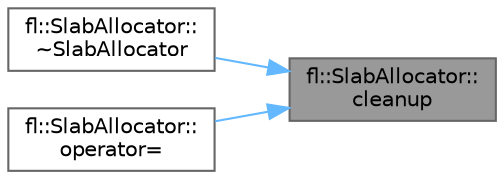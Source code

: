 digraph "fl::SlabAllocator::cleanup"
{
 // INTERACTIVE_SVG=YES
 // LATEX_PDF_SIZE
  bgcolor="transparent";
  edge [fontname=Helvetica,fontsize=10,labelfontname=Helvetica,labelfontsize=10];
  node [fontname=Helvetica,fontsize=10,shape=box,height=0.2,width=0.4];
  rankdir="RL";
  Node1 [id="Node000001",label="fl::SlabAllocator::\lcleanup",height=0.2,width=0.4,color="gray40", fillcolor="grey60", style="filled", fontcolor="black",tooltip=" "];
  Node1 -> Node2 [id="edge1_Node000001_Node000002",dir="back",color="steelblue1",style="solid",tooltip=" "];
  Node2 [id="Node000002",label="fl::SlabAllocator::\l~SlabAllocator",height=0.2,width=0.4,color="grey40", fillcolor="white", style="filled",URL="$d5/db8/classfl_1_1_slab_allocator_a3f424aed23705771de20ef57d83adf20.html#a3f424aed23705771de20ef57d83adf20",tooltip=" "];
  Node1 -> Node3 [id="edge2_Node000001_Node000003",dir="back",color="steelblue1",style="solid",tooltip=" "];
  Node3 [id="Node000003",label="fl::SlabAllocator::\loperator=",height=0.2,width=0.4,color="grey40", fillcolor="white", style="filled",URL="$d5/db8/classfl_1_1_slab_allocator_ac1a516c66ac6fc6e3f74a18db586bbde.html#ac1a516c66ac6fc6e3f74a18db586bbde",tooltip=" "];
}
